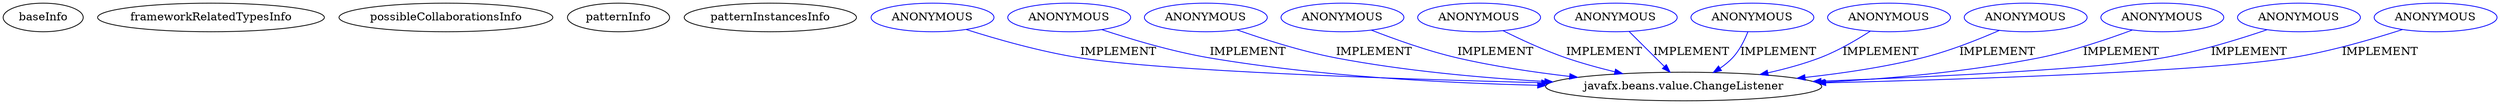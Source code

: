 digraph {
baseInfo[graphId=163,category="pattern",isAnonymous=false,possibleRelation=false]
frameworkRelatedTypesInfo[]
possibleCollaborationsInfo[]
patternInfo[frequency=5.0,patternRootClient=null]
patternInstancesInfo[0="hock323-eventManager~/hock323-eventManager/EventManager-master/src/eventManager/controller/pokerTournament/TournamentController.java~TournamentController~3009",1="hock323-eventManager~/hock323-eventManager/EventManager-master/src/eventManager/controller/pokerTournament/FormatController.java~FormatController~2993",2="amau-classifier~/amau-classifier/classifier-master/src/main/java/me/data/DataController.java~DataController~1800",3="didygo-gce-display~/didygo-gce-display/gce-display-master/src/proto1/DashBoard.java~DashBoard~2407",4="bianconejo-CEFX~/bianconejo-CEFX/CEFX-master/src/cefx/CECommandeController.java~CECommandeController~2084"]
186[label="javafx.beans.value.ChangeListener",vertexType="FRAMEWORK_INTERFACE_TYPE",isFrameworkType=false]
235[label="ANONYMOUS",vertexType="REFERENCE_ANONYMOUS_DECLARATION",isFrameworkType=false,color=blue]
209[label="ANONYMOUS",vertexType="REFERENCE_ANONYMOUS_DECLARATION",isFrameworkType=false,color=blue]
551[label="ANONYMOUS",vertexType="REFERENCE_ANONYMOUS_DECLARATION",isFrameworkType=false,color=blue]
519[label="ANONYMOUS",vertexType="REFERENCE_ANONYMOUS_DECLARATION",isFrameworkType=false,color=blue]
531[label="ANONYMOUS",vertexType="REFERENCE_ANONYMOUS_DECLARATION",isFrameworkType=false,color=blue]
569[label="ANONYMOUS",vertexType="REFERENCE_ANONYMOUS_DECLARATION",isFrameworkType=false,color=blue]
275[label="ANONYMOUS",vertexType="REFERENCE_ANONYMOUS_DECLARATION",isFrameworkType=false,color=blue]
197[label="ANONYMOUS",vertexType="REFERENCE_ANONYMOUS_DECLARATION",isFrameworkType=false,color=blue]
561[label="ANONYMOUS",vertexType="REFERENCE_ANONYMOUS_DECLARATION",isFrameworkType=false,color=blue]
504[label="ANONYMOUS",vertexType="REFERENCE_ANONYMOUS_DECLARATION",isFrameworkType=false,color=blue]
541[label="ANONYMOUS",vertexType="REFERENCE_ANONYMOUS_DECLARATION",isFrameworkType=false,color=blue]
221[label="ANONYMOUS",vertexType="REFERENCE_ANONYMOUS_DECLARATION",isFrameworkType=false,color=blue]
275->186[label="IMPLEMENT",color=blue]
197->186[label="IMPLEMENT",color=blue]
504->186[label="IMPLEMENT",color=blue]
569->186[label="IMPLEMENT",color=blue]
541->186[label="IMPLEMENT",color=blue]
551->186[label="IMPLEMENT",color=blue]
221->186[label="IMPLEMENT",color=blue]
209->186[label="IMPLEMENT",color=blue]
519->186[label="IMPLEMENT",color=blue]
561->186[label="IMPLEMENT",color=blue]
235->186[label="IMPLEMENT",color=blue]
531->186[label="IMPLEMENT",color=blue]
}
